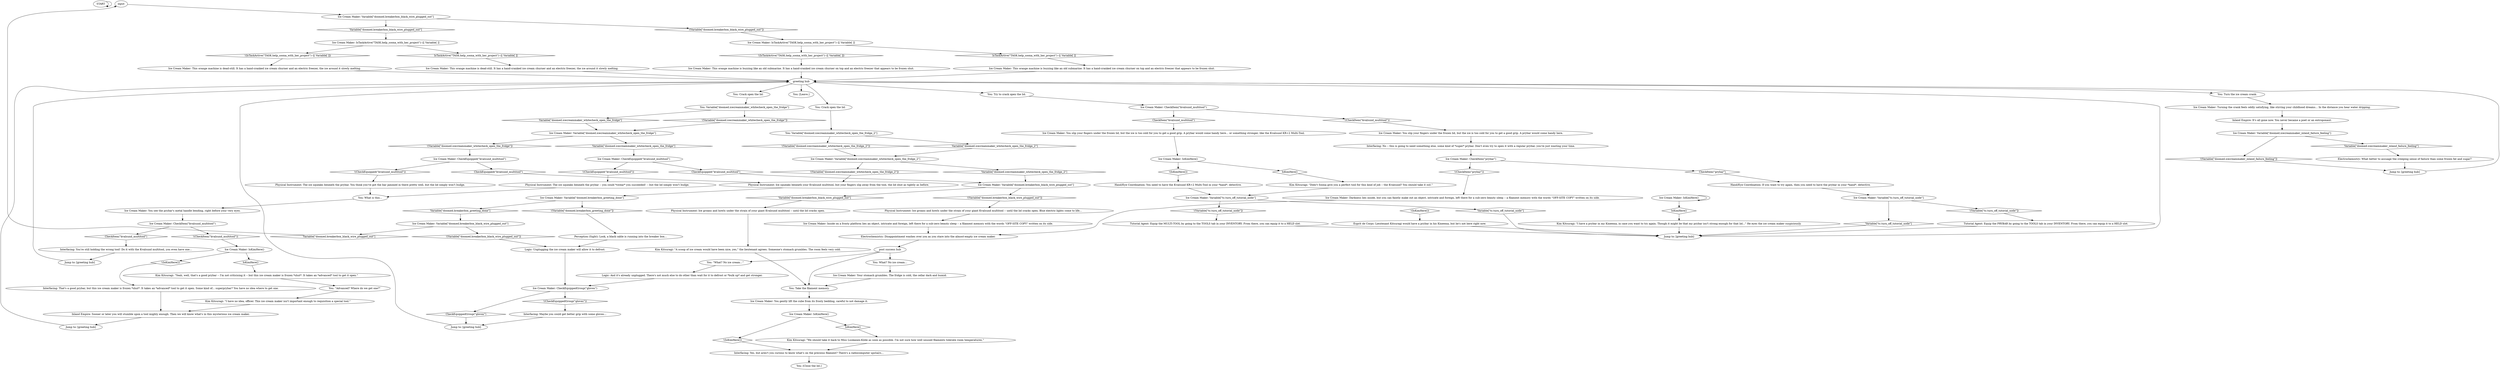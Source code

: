 # DOOMED / ICE CREAM MAKER
# Doomed cellar, a pistachio green ice cream maker next to the breaker box with a radio computer's filament memory inside. Difficulty: heroic, turns into easy if you've read the note from the Ice Bear Fridge.
# ==================================================
digraph G {
	  0 [label="START"];
	  1 [label="input"];
	  2 [label="Logic: And it's already unplugged. There's not much else to do other than wait for it to defrost or *bulk up* and get stronger."];
	  3 [label="Kim Kitsuragi: \"A scoop of ice cream would have been nice, yes,\" the lieutenant agrees. Someone's stomach grumbles. The room feels very cold."];
	  4 [label="Ice Cream Maker: Darkness lies inside, but you can faintly make out an object, intricate and foreign, left there for a sub-zero beauty sleep -- a filament memory with the words \"OFF-SITE COPY\" written on its side."];
	  5 [label="Ice Cream Maker: IsKimHere()"];
	  6 [label="IsKimHere()", shape=diamond];
	  7 [label="!(IsKimHere())", shape=diamond];
	  8 [label="Inland Empire: It's all gone now. You never became a poet or an entroponaut."];
	  9 [label="Electrochemistry: Disappointment washes over you as you stare into the almost-empty ice cream maker."];
	  10 [label="Ice Cream Maker: You gently lift the cube from its frosty bedding, careful to not damage it."];
	  11 [label="Physical Instrument: The ice squeaks beneath the prybar -- you could *swear* you succeeded! -- but the lid simply won't budge."];
	  12 [label="Ice Cream Maker: CheckItem(\"prybar\")"];
	  13 [label="CheckItem(\"prybar\")", shape=diamond];
	  14 [label="!(CheckItem(\"prybar\"))", shape=diamond];
	  15 [label="Ice Cream Maker: IsKimHere()"];
	  16 [label="IsKimHere()", shape=diamond];
	  17 [label="!(IsKimHere())", shape=diamond];
	  18 [label="Kim Kitsuragi: \"Didn't Soona give you a perfect tool for this kind of job -- the Kvalsund? You should take it out.\""];
	  19 [label="Physical Instrument: Ice squeaks beneath your Kvalsund multitool, but your fingers slip away from the tool, the lid shut as tightly as before."];
	  20 [label="Ice Cream Maker: CheckEquippedGroup(\"gloves\")"];
	  21 [label="CheckEquippedGroup(\"gloves\")", shape=diamond];
	  22 [label="!(CheckEquippedGroup(\"gloves\"))", shape=diamond];
	  23 [label="Kim Kitsuragi: \"We should take it back to Miss Luukanen-Kilde as soon as possible. I'm not sure how well unused filaments tolerate room temperatures.\""];
	  24 [label="Esprit de Corps: Lieutenant Kitsuragi would have a prybar in his Kineema, but he's not here right now."];
	  25 [label="Tutorial Agent: Equip the MULTI-TOOL by going to the TOOLS tab in your INVENTORY. From there, you can equip it to a HELD slot."];
	  26 [label="Ice Cream Maker: You slip your fingers under the frozen lid, but the ice is too cold for you to get a good grip. A prybar would come handy here... or something stronger, like the Kvalsund KR+2 Multi-Tool."];
	  27 [label="You: Turn the ice cream crank."];
	  28 [label="Ice Cream Maker: This orange machine is dead-still. It has a hand-cranked ice cream churner and an electric freezer, the ice around it slowly melting."];
	  29 [label="You: [Close the lid.]"];
	  30 [label="Ice Cream Maker: IsKimHere()"];
	  31 [label="IsKimHere()", shape=diamond];
	  32 [label="!(IsKimHere())", shape=diamond];
	  33 [label="Ice Cream Maker: IsKimHere()"];
	  34 [label="IsKimHere()", shape=diamond];
	  35 [label="!(IsKimHere())", shape=diamond];
	  36 [label="You: \"Advanced? Where do we get one?\""];
	  37 [label="Interfacing: No -- this is going to need something else, some kind of *super* prybar. Don't even try to open it with a regular prybar, you're just wasting your time."];
	  38 [label="Jump to: [greeting hub]"];
	  39 [label="Ice Cream Maker: Variable[\"doomed.breakerbox_black_wire_plugged_out\"]"];
	  40 [label="Variable[\"doomed.breakerbox_black_wire_plugged_out\"]", shape=diamond];
	  41 [label="!(Variable[\"doomed.breakerbox_black_wire_plugged_out\"])", shape=diamond];
	  42 [label="post success hub"];
	  43 [label="Kim Kitsuragi: \"I have no idea, officer. This ice cream maker isn't important enough to requisition a special tool.\""];
	  44 [label="Ice Cream Maker: You slip your fingers under the frozen lid, but the ice is too cold for you to get a good grip. A prybar would come handy here."];
	  45 [label="Ice Cream Maker: CheckItem(\"kvalsund_multitool\")"];
	  46 [label="CheckItem(\"kvalsund_multitool\")", shape=diamond];
	  47 [label="!(CheckItem(\"kvalsund_multitool\"))", shape=diamond];
	  48 [label="Ice Cream Maker: Variable[\"doomed.icecreammaker_whitecheck_open_the_fridge\"]"];
	  49 [label="Variable[\"doomed.icecreammaker_whitecheck_open_the_fridge\"]", shape=diamond];
	  50 [label="!(Variable[\"doomed.icecreammaker_whitecheck_open_the_fridge\"])", shape=diamond];
	  51 [label="Perception (Sight): Look, a black cable is running into the breaker box..."];
	  52 [label="Interfacing: You're still holding the wrong tool! Do it with the Kvalsund multitool, you even have one..."];
	  53 [label="You: What? No ice cream..."];
	  54 [label="Interfacing: Yes, but aren't you curious to know what's on the precious filament? There's a radiocomputer upstairs..."];
	  55 [label="Ice Cream Maker: CheckEquipped(\"kvalsund_multitool\")"];
	  56 [label="CheckEquipped(\"kvalsund_multitool\")", shape=diamond];
	  57 [label="!(CheckEquipped(\"kvalsund_multitool\"))", shape=diamond];
	  58 [label="Jump to: [greeting hub]"];
	  59 [label="You: What is this..."];
	  60 [label="Interfacing: That's a good prybar, but this ice cream maker is frozen *shut*. It takes an *advanced* tool to get it open. Some kind of... superprybar? You have no idea where to get one."];
	  61 [label="Inland Empire: Sooner or later you will stumble upon a tool mighty enough. Then we will know what's in this mysterious ice cream maker."];
	  62 [label="Ice Cream Maker: Variable[\"doomed.breakerbox_black_wire_plugged_out\"]"];
	  63 [label="Variable[\"doomed.breakerbox_black_wire_plugged_out\"]", shape=diamond];
	  64 [label="!(Variable[\"doomed.breakerbox_black_wire_plugged_out\"])", shape=diamond];
	  65 [label="Ice Cream Maker: You see the prybar's metal handle bending, right before your very eyes."];
	  66 [label="Ice Cream Maker: This orange machine is dead-still. It has a hand-cranked ice cream churner and an electric freezer, the ice around it slowly melting."];
	  67 [label="Physical Instrument: Ice groans and howls under the strain of your giant Kvalsund multitool -- until the lid cracks open."];
	  68 [label="Hand/Eye Coordination: If you want to try again, then you need to have the prybar in your *hand*, detective."];
	  69 [label="You: Crack open the lid."];
	  70 [label="You: Variable[\"doomed.icecreammaker_whitecheck_open_the_fridge_2\"]"];
	  71 [label="Variable[\"doomed.icecreammaker_whitecheck_open_the_fridge_2\"]", shape=diamond];
	  72 [label="!(Variable[\"doomed.icecreammaker_whitecheck_open_the_fridge_2\"])", shape=diamond];
	  73 [label="Jump to: [greeting hub]"];
	  74 [label="Ice Cream Maker: Turning the crank feels oddly satisfying, like stirring your childhood dreams... In the distance you hear water dripping."];
	  75 [label="Ice Cream Maker: Variable[\"tc.turn_off_tutorial_node\"]"];
	  76 [label="Variable[\"tc.turn_off_tutorial_node\"]", shape=diamond];
	  77 [label="!(Variable[\"tc.turn_off_tutorial_node\"])", shape=diamond];
	  78 [label="You: Try to crack open the lid."];
	  79 [label="Ice Cream Maker: This orange machine is buzzing like an old submarine. It has a hand-cranked ice cream churner on top and an electric freezer that appears to be frozen shut."];
	  80 [label="Physical Instrument: Ice groans and howls under the strain of your giant Kvalsund multitool -- until the lid cracks open. Blue electric lights come to life..."];
	  81 [label="Ice Cream Maker: This orange machine is buzzing like an old submarine. It has a hand-cranked ice cream churner on top and an electric freezer that appears to be frozen shut."];
	  82 [label="Ice Cream Maker: Inside on a frosty platform lies an object, intricate and foreign, left there for a sub-zero beauty sleep -- a filament memory with the words \"OFF-SITE COPY\" written on its side."];
	  83 [label="Kim Kitsuragi: \"Yeah, well, that's a good prybar -- I'm not criticising it -- but this ice cream maker is frozen *shut*. It takes an *advanced* tool to get it open.\""];
	  84 [label="Jump to: [greeting hub]"];
	  85 [label="Ice Cream Maker: IsTaskActive(\"TASK.help_soona_with_her_project\")--[[ Variable[ ]]"];
	  86 [label="IsTaskActive(\"TASK.help_soona_with_her_project\")--[[ Variable[ ]]", shape=diamond];
	  87 [label="!(IsTaskActive(\"TASK.help_soona_with_her_project\")--[[ Variable[ ]])", shape=diamond];
	  88 [label="Jump to: [greeting hub]"];
	  89 [label="Kim Kitsuragi: \"I have a prybar in my Kineema, in case you want to try again. Though it might be that my prybar isn't strong enough for that lid...\" He eyes the ice cream maker suspiciously."];
	  90 [label="greeting hub"];
	  91 [label="Logic: Unplugging the ice cream maker will allow it to defrost."];
	  92 [label="You: \"What? No ice cream...\""];
	  93 [label="Ice Cream Maker: CheckEquipped(\"kvalsund_multitool\")"];
	  94 [label="CheckEquipped(\"kvalsund_multitool\")", shape=diamond];
	  95 [label="!(CheckEquipped(\"kvalsund_multitool\"))", shape=diamond];
	  96 [label="Electrochemistry: What better to assuage the creeping sense of failure than some frozen fat and sugar?"];
	  97 [label="Ice Cream Maker: IsTaskActive(\"TASK.help_soona_with_her_project\")--[[ Variable[ ]]"];
	  98 [label="IsTaskActive(\"TASK.help_soona_with_her_project\")--[[ Variable[ ]]", shape=diamond];
	  99 [label="!(IsTaskActive(\"TASK.help_soona_with_her_project\")--[[ Variable[ ]])", shape=diamond];
	  100 [label="Ice Cream Maker: Your stomach grumbles. The fridge is cold, the cellar dark and humid."];
	  101 [label="Ice Cream Maker: Variable[\"doomed.icecreammaker_whitecheck_open_the_fridge_2\"]"];
	  102 [label="Variable[\"doomed.icecreammaker_whitecheck_open_the_fridge_2\"]", shape=diamond];
	  103 [label="!(Variable[\"doomed.icecreammaker_whitecheck_open_the_fridge_2\"])", shape=diamond];
	  104 [label="You: Crack open the lid."];
	  105 [label="You: Variable[\"doomed.icecreammaker_whitecheck_open_the_fridge\"]"];
	  106 [label="Variable[\"doomed.icecreammaker_whitecheck_open_the_fridge\"]", shape=diamond];
	  107 [label="!(Variable[\"doomed.icecreammaker_whitecheck_open_the_fridge\"])", shape=diamond];
	  108 [label="You: Take the filament memory."];
	  109 [label="Ice Cream Maker: Variable[\"tc.turn_off_tutorial_node\"]"];
	  110 [label="Variable[\"tc.turn_off_tutorial_node\"]", shape=diamond];
	  111 [label="!(Variable[\"tc.turn_off_tutorial_node\"])", shape=diamond];
	  112 [label="Ice Cream Maker: Variable[\"doomed.breakerbox_greeting_done\"]"];
	  113 [label="Variable[\"doomed.breakerbox_greeting_done\"]", shape=diamond];
	  114 [label="!(Variable[\"doomed.breakerbox_greeting_done\"])", shape=diamond];
	  115 [label="Ice Cream Maker: CheckItem(\"kvalsund_multitool\")"];
	  116 [label="CheckItem(\"kvalsund_multitool\")", shape=diamond];
	  117 [label="!(CheckItem(\"kvalsund_multitool\"))", shape=diamond];
	  118 [label="Ice Cream Maker: Variable[\"doomed.breakerbox_black_wire_plugged_out\"]"];
	  119 [label="Variable[\"doomed.breakerbox_black_wire_plugged_out\"]", shape=diamond];
	  120 [label="!(Variable[\"doomed.breakerbox_black_wire_plugged_out\"])", shape=diamond];
	  121 [label="Interfacing: Maybe you could get better grip with some gloves..."];
	  122 [label="Physical Instrument: The ice squeaks beneath the prybar. You think you've got the bar jammed in there pretty well, but the lid simply won't budge."];
	  123 [label="Hand/Eye Coordination: You need to have the Kvalsund KR+2 Multi-Tool in your *hand*, detective."];
	  124 [label="Tutorial Agent: Equip the PRYBAR by going to the TOOLS tab in your INVENTORY. From there, you can equip it to a HELD slot."];
	  125 [label="You: [Leave.]"];
	  126 [label="Ice Cream Maker: Variable[\"doomed.icecreammaker_inland_failure_feeling\"]"];
	  127 [label="Variable[\"doomed.icecreammaker_inland_failure_feeling\"]", shape=diamond];
	  128 [label="!(Variable[\"doomed.icecreammaker_inland_failure_feeling\"])", shape=diamond];
	  0 -> 0
	  1 -> 62
	  2 -> 20
	  3 -> 108
	  4 -> 9
	  5 -> 5
	  5 -> 6
	  6 -> 89
	  7 -> 24
	  8 -> 126
	  9 -> 42
	  10 -> 30
	  11 -> 59
	  12 -> 13
	  12 -> 14
	  13 -> 68
	  14 -> 4
	  15 -> 16
	  15 -> 17
	  16 -> 18
	  17 -> 123
	  18 -> 109
	  19 -> 112
	  20 -> 21
	  20 -> 22
	  21 -> 73
	  22 -> 121
	  23 -> 54
	  24 -> 38
	  25 -> 38
	  26 -> 15
	  27 -> 74
	  28 -> 90
	  30 -> 32
	  30 -> 31
	  31 -> 23
	  32 -> 54
	  33 -> 34
	  33 -> 35
	  34 -> 83
	  35 -> 60
	  36 -> 43
	  37 -> 12
	  38 -> 90
	  39 -> 40
	  39 -> 41
	  40 -> 67
	  41 -> 80
	  42 -> 108
	  42 -> 92
	  42 -> 53
	  43 -> 61
	  44 -> 37
	  45 -> 46
	  45 -> 47
	  46 -> 52
	  47 -> 33
	  48 -> 49
	  48 -> 50
	  49 -> 55
	  50 -> 93
	  51 -> 91
	  52 -> 84
	  53 -> 100
	  54 -> 29
	  55 -> 56
	  55 -> 57
	  56 -> 39
	  57 -> 11
	  58 -> 90
	  59 -> 65
	  60 -> 61
	  61 -> 88
	  62 -> 64
	  62 -> 63
	  63 -> 97
	  64 -> 85
	  65 -> 45
	  66 -> 90
	  67 -> 3
	  68 -> 75
	  69 -> 70
	  70 -> 72
	  70 -> 71
	  71 -> 101
	  72 -> 101
	  73 -> 90
	  74 -> 8
	  75 -> 76
	  75 -> 77
	  76 -> 38
	  77 -> 124
	  78 -> 115
	  79 -> 90
	  80 -> 82
	  81 -> 90
	  82 -> 9
	  83 -> 36
	  84 -> 90
	  85 -> 86
	  85 -> 87
	  86 -> 81
	  87 -> 79
	  88 -> 90
	  89 -> 38
	  90 -> 69
	  90 -> 104
	  90 -> 78
	  90 -> 27
	  90 -> 125
	  91 -> 20
	  92 -> 2
	  93 -> 94
	  93 -> 95
	  94 -> 19
	  95 -> 122
	  96 -> 58
	  97 -> 98
	  97 -> 99
	  98 -> 66
	  99 -> 28
	  100 -> 108
	  101 -> 102
	  101 -> 103
	  102 -> 39
	  103 -> 19
	  104 -> 105
	  105 -> 106
	  105 -> 107
	  106 -> 48
	  107 -> 48
	  108 -> 10
	  109 -> 110
	  109 -> 111
	  110 -> 38
	  111 -> 25
	  112 -> 113
	  112 -> 114
	  113 -> 118
	  114 -> 51
	  115 -> 116
	  115 -> 117
	  116 -> 26
	  117 -> 44
	  118 -> 120
	  118 -> 119
	  119 -> 1
	  120 -> 91
	  121 -> 73
	  122 -> 59
	  123 -> 109
	  124 -> 38
	  126 -> 128
	  126 -> 127
	  127 -> 96
	  128 -> 58
}

